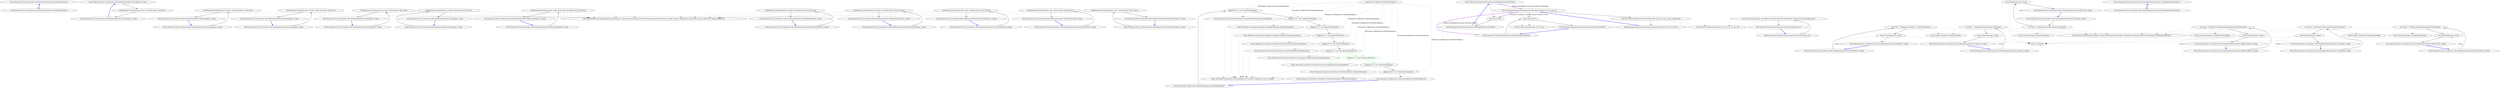 digraph  {
n0 [label="Entry Humanizer.Tests.Localisation.roRo.DateHumanizeTests.DateHumanizeTests()", span="13-13", cluster="Humanizer.Tests.Localisation.roRo.DateHumanizeTests.DateHumanizeTests()"];
n1 [label="Exit Humanizer.Tests.Localisation.roRo.DateHumanizeTests.DateHumanizeTests()", span="13-13", cluster="Humanizer.Tests.Localisation.roRo.DateHumanizeTests.DateHumanizeTests()"];
n2 [label="Entry Humanizer.Tests.Localisation.roRo.DateHumanizeTests.HoursAgo(int, string)", span="20-20", cluster="Humanizer.Tests.Localisation.roRo.DateHumanizeTests.HoursAgo(int, string)"];
n3 [label="DateHumanize.Verify(expected, hours, TimeUnit.Hour, Tense.Past)", span="22-22", cluster="Humanizer.Tests.Localisation.roRo.DateHumanizeTests.HoursAgo(int, string)"];
n4 [label="Exit Humanizer.Tests.Localisation.roRo.DateHumanizeTests.HoursAgo(int, string)", span="20-20", cluster="Humanizer.Tests.Localisation.roRo.DateHumanizeTests.HoursAgo(int, string)"];
n5 [label="Entry Humanizer.Tests.DateHumanize.Verify(string, int, Humanizer.Localisation.TimeUnit, Humanizer.Localisation.Tense, double?, System.Globalization.CultureInfo, System.DateTime?, System.DateTime?)", span="35-35", cluster="Humanizer.Tests.DateHumanize.Verify(string, int, Humanizer.Localisation.TimeUnit, Humanizer.Localisation.Tense, double?, System.Globalization.CultureInfo, System.DateTime?, System.DateTime?)"];
n6 [label="Entry Humanizer.Tests.Localisation.roRo.DateHumanizeTests.MinutesAgo(int, string)", span="29-29", cluster="Humanizer.Tests.Localisation.roRo.DateHumanizeTests.MinutesAgo(int, string)"];
n7 [label="DateHumanize.Verify(expected, minutes, TimeUnit.Minute, Tense.Past)", span="31-31", cluster="Humanizer.Tests.Localisation.roRo.DateHumanizeTests.MinutesAgo(int, string)"];
n8 [label="Exit Humanizer.Tests.Localisation.roRo.DateHumanizeTests.MinutesAgo(int, string)", span="29-29", cluster="Humanizer.Tests.Localisation.roRo.DateHumanizeTests.MinutesAgo(int, string)"];
n9 [label="Entry Humanizer.Tests.Localisation.roRo.DateHumanizeTests.SecondsAgo(int, string)", span="37-37", cluster="Humanizer.Tests.Localisation.roRo.DateHumanizeTests.SecondsAgo(int, string)"];
n10 [label="DateHumanize.Verify(expected, seconds, TimeUnit.Second, Tense.Past)", span="39-39", cluster="Humanizer.Tests.Localisation.roRo.DateHumanizeTests.SecondsAgo(int, string)"];
n11 [label="Exit Humanizer.Tests.Localisation.roRo.DateHumanizeTests.SecondsAgo(int, string)", span="37-37", cluster="Humanizer.Tests.Localisation.roRo.DateHumanizeTests.SecondsAgo(int, string)"];
n12 [label="Entry Humanizer.Tests.Localisation.roRo.DateHumanizeTests.DaysAgo(int, string)", span="45-45", cluster="Humanizer.Tests.Localisation.roRo.DateHumanizeTests.DaysAgo(int, string)"];
n13 [label="DateHumanize.Verify(expected, seconds, TimeUnit.Day, Tense.Past)", span="47-47", cluster="Humanizer.Tests.Localisation.roRo.DateHumanizeTests.DaysAgo(int, string)"];
n14 [label="Exit Humanizer.Tests.Localisation.roRo.DateHumanizeTests.DaysAgo(int, string)", span="45-45", cluster="Humanizer.Tests.Localisation.roRo.DateHumanizeTests.DaysAgo(int, string)"];
n15 [label="Entry Humanizer.Tests.Localisation.roRo.DateHumanizeTests.YearsAgo(int, string)", span="53-53", cluster="Humanizer.Tests.Localisation.roRo.DateHumanizeTests.YearsAgo(int, string)"];
n16 [label="DateHumanize.Verify(expected, seconds, TimeUnit.Year, Tense.Past)", span="55-55", cluster="Humanizer.Tests.Localisation.roRo.DateHumanizeTests.YearsAgo(int, string)"];
n17 [label="Exit Humanizer.Tests.Localisation.roRo.DateHumanizeTests.YearsAgo(int, string)", span="53-53", cluster="Humanizer.Tests.Localisation.roRo.DateHumanizeTests.YearsAgo(int, string)"];
n18 [label="Entry Humanizer.Tests.Localisation.roRo.DateHumanizeTests.MillisecondsAgo(int, string)", span="61-61", cluster="Humanizer.Tests.Localisation.roRo.DateHumanizeTests.MillisecondsAgo(int, string)"];
n19 [label="DateHumanize.Verify(expected, milliseconds, TimeUnit.Millisecond, Tense.Past)", span="63-63", cluster="Humanizer.Tests.Localisation.roRo.DateHumanizeTests.MillisecondsAgo(int, string)"];
n20 [label="Exit Humanizer.Tests.Localisation.roRo.DateHumanizeTests.MillisecondsAgo(int, string)", span="61-61", cluster="Humanizer.Tests.Localisation.roRo.DateHumanizeTests.MillisecondsAgo(int, string)"];
n21 [label="Entry Humanizer.Tests.Localisation.roRo.DateHumanizeTests.SecondsFromNow(int, string)", span="69-69", cluster="Humanizer.Tests.Localisation.roRo.DateHumanizeTests.SecondsFromNow(int, string)"];
n22 [label="DateHumanize.Verify(expected, seconds, TimeUnit.Second, Tense.Future)", span="71-71", cluster="Humanizer.Tests.Localisation.roRo.DateHumanizeTests.SecondsFromNow(int, string)"];
n23 [label="Exit Humanizer.Tests.Localisation.roRo.DateHumanizeTests.SecondsFromNow(int, string)", span="69-69", cluster="Humanizer.Tests.Localisation.roRo.DateHumanizeTests.SecondsFromNow(int, string)"];
n24 [label="Entry Humanizer.Tests.Localisation.roRo.DateHumanizeTests.MinutesFromNow(int, string)", span="77-77", cluster="Humanizer.Tests.Localisation.roRo.DateHumanizeTests.MinutesFromNow(int, string)"];
n25 [label="DateHumanize.Verify(expected, minutes, TimeUnit.Minute, Tense.Future)", span="79-79", cluster="Humanizer.Tests.Localisation.roRo.DateHumanizeTests.MinutesFromNow(int, string)"];
n26 [label="Exit Humanizer.Tests.Localisation.roRo.DateHumanizeTests.MinutesFromNow(int, string)", span="77-77", cluster="Humanizer.Tests.Localisation.roRo.DateHumanizeTests.MinutesFromNow(int, string)"];
n27 [label="Entry Humanizer.Tests.Localisation.roRo.DateHumanizeTests.HoursFromNow(int, string)", span="85-85", cluster="Humanizer.Tests.Localisation.roRo.DateHumanizeTests.HoursFromNow(int, string)"];
n28 [label="DateHumanize.Verify(expected, hours, TimeUnit.Hour, Tense.Future)", span="87-87", cluster="Humanizer.Tests.Localisation.roRo.DateHumanizeTests.HoursFromNow(int, string)"];
n29 [label="Exit Humanizer.Tests.Localisation.roRo.DateHumanizeTests.HoursFromNow(int, string)", span="85-85", cluster="Humanizer.Tests.Localisation.roRo.DateHumanizeTests.HoursFromNow(int, string)"];
n30 [label="Entry Humanizer.Tests.Localisation.roRo.DateHumanizeTests.DaysFromNow(int, string)", span="93-93", cluster="Humanizer.Tests.Localisation.roRo.DateHumanizeTests.DaysFromNow(int, string)"];
n31 [label="DateHumanize.Verify(expected, days, TimeUnit.Day, Tense.Future)", span="95-95", cluster="Humanizer.Tests.Localisation.roRo.DateHumanizeTests.DaysFromNow(int, string)"];
n32 [label="Exit Humanizer.Tests.Localisation.roRo.DateHumanizeTests.DaysFromNow(int, string)", span="93-93", cluster="Humanizer.Tests.Localisation.roRo.DateHumanizeTests.DaysFromNow(int, string)"];
n33 [label="Entry Humanizer.Tests.Localisation.roRo.DateHumanizeTests.YearsFromNow(int, string)", span="101-101", cluster="Humanizer.Tests.Localisation.roRo.DateHumanizeTests.YearsFromNow(int, string)"];
n34 [label="DateHumanize.Verify(expected, years, TimeUnit.Year, Tense.Future)", span="103-103", cluster="Humanizer.Tests.Localisation.roRo.DateHumanizeTests.YearsFromNow(int, string)"];
n35 [label="Exit Humanizer.Tests.Localisation.roRo.DateHumanizeTests.YearsFromNow(int, string)", span="101-101", cluster="Humanizer.Tests.Localisation.roRo.DateHumanizeTests.YearsFromNow(int, string)"];
m4_12 [label="Entry Humanizer.Configuration.LocaliserRegistry<TLocaliser>.Register(string, TLocaliser)", span="54-54", cluster="Humanizer.Configuration.LocaliserRegistry<TLocaliser>.Register(string, TLocaliser)", file="OrdinalizerRegistry.cs"];
m4_14 [label="Entry Humanizer.Localisation.Ordinalizers.SpanishOrdinalizer.SpanishOrdinalizer()", span="2-2", cluster="Humanizer.Localisation.Ordinalizers.SpanishOrdinalizer.SpanishOrdinalizer()", file="OrdinalizerRegistry.cs"];
m4_19 [label="Entry Humanizer.Localisation.Ordinalizers.TurkishOrdinalizer.TurkishOrdinalizer()", span="7-7", cluster="Humanizer.Localisation.Ordinalizers.TurkishOrdinalizer.TurkishOrdinalizer()", file="OrdinalizerRegistry.cs"];
m4_20 [label="Entry Humanizer.Localisation.Ordinalizers.UkrainianOrdinalizer.UkrainianOrdinalizer()", span="2-2", cluster="Humanizer.Localisation.Ordinalizers.UkrainianOrdinalizer.UkrainianOrdinalizer()", file="OrdinalizerRegistry.cs"];
m4_13 [label="Entry Humanizer.Localisation.Ordinalizers.EnglishOrdinalizer.EnglishOrdinalizer()", span="2-2", cluster="Humanizer.Localisation.Ordinalizers.EnglishOrdinalizer.EnglishOrdinalizer()", file="OrdinalizerRegistry.cs"];
m4_11 [label="Entry Humanizer.Localisation.Ordinalizers.GermanOrdinalizer.GermanOrdinalizer()", span="2-2", cluster="Humanizer.Localisation.Ordinalizers.GermanOrdinalizer.GermanOrdinalizer()", file="OrdinalizerRegistry.cs"];
m4_0 [label="Entry Humanizer.Configuration.OrdinalizerRegistry.OrdinalizerRegistry()", span="6-6", cluster="Humanizer.Configuration.OrdinalizerRegistry.OrdinalizerRegistry()", file="OrdinalizerRegistry.cs"];
m4_1 [label="Register(''de'', new GermanOrdinalizer())", span="8-8", cluster="Humanizer.Configuration.OrdinalizerRegistry.OrdinalizerRegistry()", file="OrdinalizerRegistry.cs"];
m4_2 [label="Register(''en'', new EnglishOrdinalizer())", span="9-9", cluster="Humanizer.Configuration.OrdinalizerRegistry.OrdinalizerRegistry()", file="OrdinalizerRegistry.cs"];
m4_3 [label="Register(''es'', new SpanishOrdinalizer())", span="10-10", cluster="Humanizer.Configuration.OrdinalizerRegistry.OrdinalizerRegistry()", file="OrdinalizerRegistry.cs"];
m4_4 [label="Register(''it'', new ItalianOrdinalizer())", span="11-11", cluster="Humanizer.Configuration.OrdinalizerRegistry.OrdinalizerRegistry()", file="OrdinalizerRegistry.cs"];
m4_5 [label="Register(''nl'', new DutchOrdinalizer())", span="12-12", cluster="Humanizer.Configuration.OrdinalizerRegistry.OrdinalizerRegistry()", file="OrdinalizerRegistry.cs"];
m4_6 [label="Register(''pt'', new PortugueseOrdinalizer())", span="13-13", cluster="Humanizer.Configuration.OrdinalizerRegistry.OrdinalizerRegistry()", file="OrdinalizerRegistry.cs"];
m4_7 [label="Register(''ru'', new RussianOrdinalizer())", span="14-14", cluster="Humanizer.Configuration.OrdinalizerRegistry.OrdinalizerRegistry()", file="OrdinalizerRegistry.cs", color=green, community=0];
m4_8 [label="Register(''tr'', new TurkishOrdinalizer())", span="15-15", cluster="Humanizer.Configuration.OrdinalizerRegistry.OrdinalizerRegistry()", file="OrdinalizerRegistry.cs"];
m4_9 [label="Register(''uk'', new UkrainianOrdinalizer())", span="16-16", cluster="Humanizer.Configuration.OrdinalizerRegistry.OrdinalizerRegistry()", file="OrdinalizerRegistry.cs"];
m4_10 [label="Exit Humanizer.Configuration.OrdinalizerRegistry.OrdinalizerRegistry()", span="6-6", cluster="Humanizer.Configuration.OrdinalizerRegistry.OrdinalizerRegistry()", file="OrdinalizerRegistry.cs"];
m4_15 [label="Entry Humanizer.Localisation.Ordinalizers.ItalianOrdinalizer.ItalianOrdinalizer()", span="2-2", cluster="Humanizer.Localisation.Ordinalizers.ItalianOrdinalizer.ItalianOrdinalizer()", file="OrdinalizerRegistry.cs"];
m4_16 [label="Entry Humanizer.Localisation.Ordinalizers.DutchOrdinalizer.DutchOrdinalizer()", span="2-2", cluster="Humanizer.Localisation.Ordinalizers.DutchOrdinalizer.DutchOrdinalizer()", file="OrdinalizerRegistry.cs"];
m4_17 [label="Entry Humanizer.Localisation.Ordinalizers.PortugueseOrdinalizer.PortugueseOrdinalizer()", span="2-2", cluster="Humanizer.Localisation.Ordinalizers.PortugueseOrdinalizer.PortugueseOrdinalizer()", file="OrdinalizerRegistry.cs"];
m4_18 [label="Entry Humanizer.Localisation.Ordinalizers.RussianOrdinalizer.RussianOrdinalizer()", span="2-2", cluster="Humanizer.Localisation.Ordinalizers.RussianOrdinalizer.RussianOrdinalizer()", file="OrdinalizerRegistry.cs"];
m4_21 [label="Humanizer.Configuration.OrdinalizerRegistry", span="", file="OrdinalizerRegistry.cs"];
m6_4 [label="Entry Humanizer.PrepositionsExtensions.AtMidnight(System.DateTime)", span="22-22", cluster="Humanizer.PrepositionsExtensions.AtMidnight(System.DateTime)", file="PrepositionsExtensions.cs"];
m6_5 [label="return date.At(0);", span="24-24", cluster="Humanizer.PrepositionsExtensions.AtMidnight(System.DateTime)", file="PrepositionsExtensions.cs"];
m6_6 [label="Exit Humanizer.PrepositionsExtensions.AtMidnight(System.DateTime)", span="22-22", cluster="Humanizer.PrepositionsExtensions.AtMidnight(System.DateTime)", file="PrepositionsExtensions.cs"];
m6_8 [label="Entry Humanizer.PrepositionsExtensions.AtNoon(System.DateTime)", span="32-32", cluster="Humanizer.PrepositionsExtensions.AtNoon(System.DateTime)", file="PrepositionsExtensions.cs"];
m6_9 [label="return date.At(12);", span="34-34", cluster="Humanizer.PrepositionsExtensions.AtNoon(System.DateTime)", file="PrepositionsExtensions.cs"];
m6_10 [label="Exit Humanizer.PrepositionsExtensions.AtNoon(System.DateTime)", span="32-32", cluster="Humanizer.PrepositionsExtensions.AtNoon(System.DateTime)", file="PrepositionsExtensions.cs"];
m6_7 [label="Entry System.DateTime.At(int, int, int, int)", span="12-12", cluster="System.DateTime.At(int, int, int, int)", file="PrepositionsExtensions.cs"];
m6_0 [label="Entry Humanizer.PrepositionsExtensions.At(System.DateTime, int, int, int, int)", span="12-12", cluster="Humanizer.PrepositionsExtensions.At(System.DateTime, int, int, int, int)", file="PrepositionsExtensions.cs"];
m6_1 [label="return new DateTime(date.Year, date.Month, date.Day, hour, min, second, millisecond);", span="14-14", cluster="Humanizer.PrepositionsExtensions.At(System.DateTime, int, int, int, int)", file="PrepositionsExtensions.cs"];
m6_2 [label="Exit Humanizer.PrepositionsExtensions.At(System.DateTime, int, int, int, int)", span="12-12", cluster="Humanizer.PrepositionsExtensions.At(System.DateTime, int, int, int, int)", file="PrepositionsExtensions.cs"];
m6_11 [label="Entry Humanizer.PrepositionsExtensions.In(System.DateTime, int)", span="43-43", cluster="Humanizer.PrepositionsExtensions.In(System.DateTime, int)", file="PrepositionsExtensions.cs"];
m6_12 [label="return new DateTime(year, date.Month, date.Day, date.Hour, date.Minute, date.Second, date.Millisecond);", span="45-45", cluster="Humanizer.PrepositionsExtensions.In(System.DateTime, int)", file="PrepositionsExtensions.cs"];
m6_13 [label="Exit Humanizer.PrepositionsExtensions.In(System.DateTime, int)", span="43-43", cluster="Humanizer.PrepositionsExtensions.In(System.DateTime, int)", file="PrepositionsExtensions.cs"];
m6_3 [label="Entry System.DateTime.DateTime(int, int, int, int, int, int, int)", span="0-0", cluster="System.DateTime.DateTime(int, int, int, int, int, int, int)", file="PrepositionsExtensions.cs"];
m11_28 [label="Entry System.TimeSpan.FromDays(double)", span="0-0", cluster="System.TimeSpan.FromDays(double)", file="TimeSpanHumanizerTests.cs"];
m11_29 [label="Entry Humanizer.Tests.Localisation.roRo.TimeSpanHumanizerTests.Weeks(int, string)", span="77-77", cluster="Humanizer.Tests.Localisation.roRo.TimeSpanHumanizerTests.Weeks(int, string)", file="TimeSpanHumanizerTests.cs"];
m11_30 [label="var actual = TimeSpan.FromDays(7 * weeks).Humanize()", span="79-79", cluster="Humanizer.Tests.Localisation.roRo.TimeSpanHumanizerTests.Weeks(int, string)", file="TimeSpanHumanizerTests.cs"];
m11_31 [label="Assert.Equal(expected, actual)", span="80-80", cluster="Humanizer.Tests.Localisation.roRo.TimeSpanHumanizerTests.Weeks(int, string)", file="TimeSpanHumanizerTests.cs"];
m11_32 [label="Exit Humanizer.Tests.Localisation.roRo.TimeSpanHumanizerTests.Weeks(int, string)", span="77-77", cluster="Humanizer.Tests.Localisation.roRo.TimeSpanHumanizerTests.Weeks(int, string)", file="TimeSpanHumanizerTests.cs"];
m11_19 [label="Entry Humanizer.Tests.Localisation.roRo.TimeSpanHumanizerTests.Hours(int, string)", span="55-55", cluster="Humanizer.Tests.Localisation.roRo.TimeSpanHumanizerTests.Hours(int, string)", file="TimeSpanHumanizerTests.cs"];
m11_20 [label="var actual = TimeSpan.FromHours(hours).Humanize()", span="57-57", cluster="Humanizer.Tests.Localisation.roRo.TimeSpanHumanizerTests.Hours(int, string)", file="TimeSpanHumanizerTests.cs"];
m11_21 [label="Assert.Equal(expected, actual)", span="58-58", cluster="Humanizer.Tests.Localisation.roRo.TimeSpanHumanizerTests.Hours(int, string)", file="TimeSpanHumanizerTests.cs"];
m11_22 [label="Exit Humanizer.Tests.Localisation.roRo.TimeSpanHumanizerTests.Hours(int, string)", span="55-55", cluster="Humanizer.Tests.Localisation.roRo.TimeSpanHumanizerTests.Hours(int, string)", file="TimeSpanHumanizerTests.cs"];
m11_2 [label="Entry Humanizer.Tests.Localisation.roRo.TimeSpanHumanizerTests.Milliseconds(int, string)", span="22-22", cluster="Humanizer.Tests.Localisation.roRo.TimeSpanHumanizerTests.Milliseconds(int, string)", file="TimeSpanHumanizerTests.cs"];
m11_3 [label="var actual = TimeSpan.FromMilliseconds(millisSeconds).Humanize()", span="24-24", cluster="Humanizer.Tests.Localisation.roRo.TimeSpanHumanizerTests.Milliseconds(int, string)", file="TimeSpanHumanizerTests.cs"];
m11_4 [label="Assert.Equal(expected, actual)", span="25-25", cluster="Humanizer.Tests.Localisation.roRo.TimeSpanHumanizerTests.Milliseconds(int, string)", file="TimeSpanHumanizerTests.cs"];
m11_5 [label="Exit Humanizer.Tests.Localisation.roRo.TimeSpanHumanizerTests.Milliseconds(int, string)", span="22-22", cluster="Humanizer.Tests.Localisation.roRo.TimeSpanHumanizerTests.Milliseconds(int, string)", file="TimeSpanHumanizerTests.cs"];
m11_18 [label="Entry System.TimeSpan.FromMinutes(double)", span="0-0", cluster="System.TimeSpan.FromMinutes(double)", file="TimeSpanHumanizerTests.cs"];
m11_9 [label="Entry Humanizer.Tests.Localisation.roRo.TimeSpanHumanizerTests.Seconds(int, string)", span="33-33", cluster="Humanizer.Tests.Localisation.roRo.TimeSpanHumanizerTests.Seconds(int, string)", file="TimeSpanHumanizerTests.cs"];
m11_10 [label="var actual = TimeSpan.FromSeconds(seconds).Humanize()", span="35-35", cluster="Humanizer.Tests.Localisation.roRo.TimeSpanHumanizerTests.Seconds(int, string)", file="TimeSpanHumanizerTests.cs"];
m11_11 [label="Assert.Equal(expected, actual)", span="36-36", cluster="Humanizer.Tests.Localisation.roRo.TimeSpanHumanizerTests.Seconds(int, string)", file="TimeSpanHumanizerTests.cs"];
m11_12 [label="Exit Humanizer.Tests.Localisation.roRo.TimeSpanHumanizerTests.Seconds(int, string)", span="33-33", cluster="Humanizer.Tests.Localisation.roRo.TimeSpanHumanizerTests.Seconds(int, string)", file="TimeSpanHumanizerTests.cs"];
m11_6 [label="Entry System.TimeSpan.FromMilliseconds(double)", span="0-0", cluster="System.TimeSpan.FromMilliseconds(double)", file="TimeSpanHumanizerTests.cs"];
m11_8 [label="Entry Unk.Equal", span="", cluster="Unk.Equal", file="TimeSpanHumanizerTests.cs"];
m11_13 [label="Entry System.TimeSpan.FromSeconds(double)", span="0-0", cluster="System.TimeSpan.FromSeconds(double)", file="TimeSpanHumanizerTests.cs"];
m11_23 [label="Entry System.TimeSpan.FromHours(double)", span="0-0", cluster="System.TimeSpan.FromHours(double)", file="TimeSpanHumanizerTests.cs"];
m11_7 [label="Entry System.TimeSpan.Humanize(int, System.Globalization.CultureInfo, Humanizer.Localisation.TimeUnit, Humanizer.Localisation.TimeUnit)", span="27-27", cluster="System.TimeSpan.Humanize(int, System.Globalization.CultureInfo, Humanizer.Localisation.TimeUnit, Humanizer.Localisation.TimeUnit)", file="TimeSpanHumanizerTests.cs"];
m11_14 [label="Entry Humanizer.Tests.Localisation.roRo.TimeSpanHumanizerTests.Minutes(int, string)", span="44-44", cluster="Humanizer.Tests.Localisation.roRo.TimeSpanHumanizerTests.Minutes(int, string)", file="TimeSpanHumanizerTests.cs"];
m11_15 [label="var actual = TimeSpan.FromMinutes(minutes).Humanize()", span="46-46", cluster="Humanizer.Tests.Localisation.roRo.TimeSpanHumanizerTests.Minutes(int, string)", file="TimeSpanHumanizerTests.cs"];
m11_16 [label="Assert.Equal(expected, actual)", span="47-47", cluster="Humanizer.Tests.Localisation.roRo.TimeSpanHumanizerTests.Minutes(int, string)", file="TimeSpanHumanizerTests.cs"];
m11_17 [label="Exit Humanizer.Tests.Localisation.roRo.TimeSpanHumanizerTests.Minutes(int, string)", span="44-44", cluster="Humanizer.Tests.Localisation.roRo.TimeSpanHumanizerTests.Minutes(int, string)", file="TimeSpanHumanizerTests.cs"];
m11_0 [label="Entry Humanizer.Tests.Localisation.roRo.TimeSpanHumanizerTests.TimeSpanHumanizerTests()", span="13-13", cluster="Humanizer.Tests.Localisation.roRo.TimeSpanHumanizerTests.TimeSpanHumanizerTests()", file="TimeSpanHumanizerTests.cs"];
m11_1 [label="Exit Humanizer.Tests.Localisation.roRo.TimeSpanHumanizerTests.TimeSpanHumanizerTests()", span="13-13", cluster="Humanizer.Tests.Localisation.roRo.TimeSpanHumanizerTests.TimeSpanHumanizerTests()", file="TimeSpanHumanizerTests.cs"];
m11_24 [label="Entry Humanizer.Tests.Localisation.roRo.TimeSpanHumanizerTests.Days(int, string)", span="67-67", cluster="Humanizer.Tests.Localisation.roRo.TimeSpanHumanizerTests.Days(int, string)", file="TimeSpanHumanizerTests.cs"];
m11_25 [label="var actual = TimeSpan.FromDays(days).Humanize()", span="69-69", cluster="Humanizer.Tests.Localisation.roRo.TimeSpanHumanizerTests.Days(int, string)", file="TimeSpanHumanizerTests.cs"];
m11_26 [label="Assert.Equal(expected, actual)", span="70-70", cluster="Humanizer.Tests.Localisation.roRo.TimeSpanHumanizerTests.Days(int, string)", file="TimeSpanHumanizerTests.cs"];
m11_27 [label="Exit Humanizer.Tests.Localisation.roRo.TimeSpanHumanizerTests.Days(int, string)", span="67-67", cluster="Humanizer.Tests.Localisation.roRo.TimeSpanHumanizerTests.Days(int, string)", file="TimeSpanHumanizerTests.cs"];
n0 -> n1  [key=0, style=solid];
n1 -> n0  [key=0, style=bold, color=blue];
n2 -> n3  [key=0, style=solid];
n3 -> n4  [key=0, style=solid];
n3 -> n5  [key=2, style=dotted];
n4 -> n2  [key=0, style=bold, color=blue];
n6 -> n7  [key=0, style=solid];
n7 -> n8  [key=0, style=solid];
n7 -> n5  [key=2, style=dotted];
n8 -> n6  [key=0, style=bold, color=blue];
n9 -> n10  [key=0, style=solid];
n10 -> n11  [key=0, style=solid];
n10 -> n5  [key=2, style=dotted];
n11 -> n9  [key=0, style=bold, color=blue];
n12 -> n13  [key=0, style=solid];
n13 -> n14  [key=0, style=solid];
n13 -> n5  [key=2, style=dotted];
n14 -> n12  [key=0, style=bold, color=blue];
n15 -> n16  [key=0, style=solid];
n16 -> n17  [key=0, style=solid];
n16 -> n5  [key=2, style=dotted];
n17 -> n15  [key=0, style=bold, color=blue];
n18 -> n19  [key=0, style=solid];
n19 -> n20  [key=0, style=solid];
n19 -> n5  [key=2, style=dotted];
n20 -> n18  [key=0, style=bold, color=blue];
n21 -> n22  [key=0, style=solid];
n22 -> n23  [key=0, style=solid];
n22 -> n5  [key=2, style=dotted];
n23 -> n21  [key=0, style=bold, color=blue];
n24 -> n25  [key=0, style=solid];
n25 -> n26  [key=0, style=solid];
n25 -> n5  [key=2, style=dotted];
n26 -> n24  [key=0, style=bold, color=blue];
n27 -> n28  [key=0, style=solid];
n28 -> n29  [key=0, style=solid];
n28 -> n5  [key=2, style=dotted];
n29 -> n27  [key=0, style=bold, color=blue];
n30 -> n31  [key=0, style=solid];
n31 -> n32  [key=0, style=solid];
n31 -> n5  [key=2, style=dotted];
n32 -> n30  [key=0, style=bold, color=blue];
n33 -> n34  [key=0, style=solid];
n34 -> n35  [key=0, style=solid];
n34 -> n5  [key=2, style=dotted];
n35 -> n33  [key=0, style=bold, color=blue];
m4_0 -> m4_1  [key=0, style=solid];
m4_1 -> m4_2  [key=0, style=solid];
m4_1 -> m4_11  [key=2, style=dotted];
m4_1 -> m4_12  [key=2, style=dotted];
m4_2 -> m4_3  [key=0, style=solid];
m4_2 -> m4_13  [key=2, style=dotted];
m4_2 -> m4_12  [key=2, style=dotted];
m4_3 -> m4_4  [key=0, style=solid];
m4_3 -> m4_14  [key=2, style=dotted];
m4_3 -> m4_12  [key=2, style=dotted];
m4_4 -> m4_5  [key=0, style=solid];
m4_4 -> m4_15  [key=2, style=dotted];
m4_4 -> m4_12  [key=2, style=dotted];
m4_5 -> m4_6  [key=0, style=solid];
m4_5 -> m4_16  [key=2, style=dotted];
m4_5 -> m4_12  [key=2, style=dotted];
m4_6 -> m4_7  [key=0, style=solid, color=green];
m4_6 -> m4_17  [key=2, style=dotted];
m4_6 -> m4_12  [key=2, style=dotted];
m4_7 -> m4_8  [key=0, style=solid, color=green];
m4_7 -> m4_18  [key=2, style=dotted, color=green];
m4_7 -> m4_12  [key=2, style=dotted, color=green];
m4_8 -> m4_9  [key=0, style=solid];
m4_8 -> m4_19  [key=2, style=dotted];
m4_8 -> m4_12  [key=2, style=dotted];
m4_9 -> m4_10  [key=0, style=solid];
m4_9 -> m4_20  [key=2, style=dotted];
m4_9 -> m4_12  [key=2, style=dotted];
m4_10 -> m4_0  [key=0, style=bold, color=blue];
m4_21 -> m4_1  [key=1, style=dashed, color=darkseagreen4, label="Humanizer.Configuration.OrdinalizerRegistry"];
m4_21 -> m4_2  [key=1, style=dashed, color=darkseagreen4, label="Humanizer.Configuration.OrdinalizerRegistry"];
m4_21 -> m4_3  [key=1, style=dashed, color=darkseagreen4, label="Humanizer.Configuration.OrdinalizerRegistry"];
m4_21 -> m4_4  [key=1, style=dashed, color=darkseagreen4, label="Humanizer.Configuration.OrdinalizerRegistry"];
m4_21 -> m4_5  [key=1, style=dashed, color=darkseagreen4, label="Humanizer.Configuration.OrdinalizerRegistry"];
m4_21 -> m4_6  [key=1, style=dashed, color=darkseagreen4, label="Humanizer.Configuration.OrdinalizerRegistry"];
m4_21 -> m4_7  [key=1, style=dashed, color=green, label="Humanizer.Configuration.OrdinalizerRegistry"];
m4_21 -> m4_8  [key=1, style=dashed, color=darkseagreen4, label="Humanizer.Configuration.OrdinalizerRegistry"];
m4_21 -> m4_9  [key=1, style=dashed, color=darkseagreen4, label="Humanizer.Configuration.OrdinalizerRegistry"];
m6_4 -> m6_5  [key=0, style=solid];
m6_4 -> m6_0  [key=3, color=darkorchid, style=bold, label="method methodReturn System.DateTime AtMidnight"];
m6_5 -> m6_6  [key=0, style=solid];
m6_5 -> m6_7  [key=2, style=dotted];
m6_6 -> m6_4  [key=0, style=bold, color=blue];
m6_8 -> m6_9  [key=0, style=solid];
m6_8 -> m6_0  [key=3, color=darkorchid, style=bold, label="method methodReturn System.DateTime AtNoon"];
m6_9 -> m6_10  [key=0, style=solid];
m6_9 -> m6_7  [key=2, style=dotted];
m6_10 -> m6_8  [key=0, style=bold, color=blue];
m6_0 -> m6_1  [key=0, style=solid];
m6_0 -> m6_5  [key=3, color=darkorchid, style=bold, label="Parameter variable int hour"];
m6_0 -> m6_9  [key=3, color=darkorchid, style=bold, label="Parameter variable int hour"];
m6_1 -> m6_2  [key=0, style=solid];
m6_1 -> m6_3  [key=2, style=dotted];
m6_2 -> m6_0  [key=0, style=bold, color=blue];
m6_11 -> m6_12  [key=0, style=solid];
m6_12 -> m6_13  [key=0, style=solid];
m6_12 -> m6_3  [key=2, style=dotted];
m6_13 -> m6_11  [key=0, style=bold, color=blue];
m11_29 -> m11_30  [key=0, style=solid];
m11_29 -> m11_31  [key=1, style=dashed, color=darkseagreen4, label=string];
m11_30 -> m11_31  [key=0, style=solid];
m11_30 -> m11_28  [key=2, style=dotted];
m11_30 -> m11_7  [key=2, style=dotted];
m11_31 -> m11_32  [key=0, style=solid];
m11_31 -> m11_8  [key=2, style=dotted];
m11_32 -> m11_29  [key=0, style=bold, color=blue];
m11_19 -> m11_20  [key=0, style=solid];
m11_19 -> m11_21  [key=1, style=dashed, color=darkseagreen4, label=string];
m11_20 -> m11_21  [key=0, style=solid];
m11_20 -> m11_23  [key=2, style=dotted];
m11_20 -> m11_7  [key=2, style=dotted];
m11_21 -> m11_22  [key=0, style=solid];
m11_21 -> m11_8  [key=2, style=dotted];
m11_22 -> m11_19  [key=0, style=bold, color=blue];
m11_2 -> m11_3  [key=0, style=solid];
m11_2 -> m11_4  [key=1, style=dashed, color=darkseagreen4, label=string];
m11_3 -> m11_4  [key=0, style=solid];
m11_3 -> m11_6  [key=2, style=dotted];
m11_3 -> m11_7  [key=2, style=dotted];
m11_4 -> m11_5  [key=0, style=solid];
m11_4 -> m11_8  [key=2, style=dotted];
m11_5 -> m11_2  [key=0, style=bold, color=blue];
m11_9 -> m11_10  [key=0, style=solid];
m11_9 -> m11_11  [key=1, style=dashed, color=darkseagreen4, label=string];
m11_10 -> m11_11  [key=0, style=solid];
m11_10 -> m11_13  [key=2, style=dotted];
m11_10 -> m11_7  [key=2, style=dotted];
m11_11 -> m11_12  [key=0, style=solid];
m11_11 -> m11_8  [key=2, style=dotted];
m11_12 -> m11_9  [key=0, style=bold, color=blue];
m11_14 -> m11_15  [key=0, style=solid];
m11_14 -> m11_16  [key=1, style=dashed, color=darkseagreen4, label=string];
m11_15 -> m11_16  [key=0, style=solid];
m11_15 -> m11_18  [key=2, style=dotted];
m11_15 -> m11_7  [key=2, style=dotted];
m11_16 -> m11_17  [key=0, style=solid];
m11_16 -> m11_8  [key=2, style=dotted];
m11_17 -> m11_14  [key=0, style=bold, color=blue];
m11_0 -> m11_1  [key=0, style=solid];
m11_1 -> m11_0  [key=0, style=bold, color=blue];
m11_24 -> m11_25  [key=0, style=solid];
m11_24 -> m11_26  [key=1, style=dashed, color=darkseagreen4, label=string];
m11_25 -> m11_26  [key=0, style=solid];
m11_25 -> m11_28  [key=2, style=dotted];
m11_25 -> m11_7  [key=2, style=dotted];
m11_26 -> m11_27  [key=0, style=solid];
m11_26 -> m11_8  [key=2, style=dotted];
m11_27 -> m11_24  [key=0, style=bold, color=blue];
}
